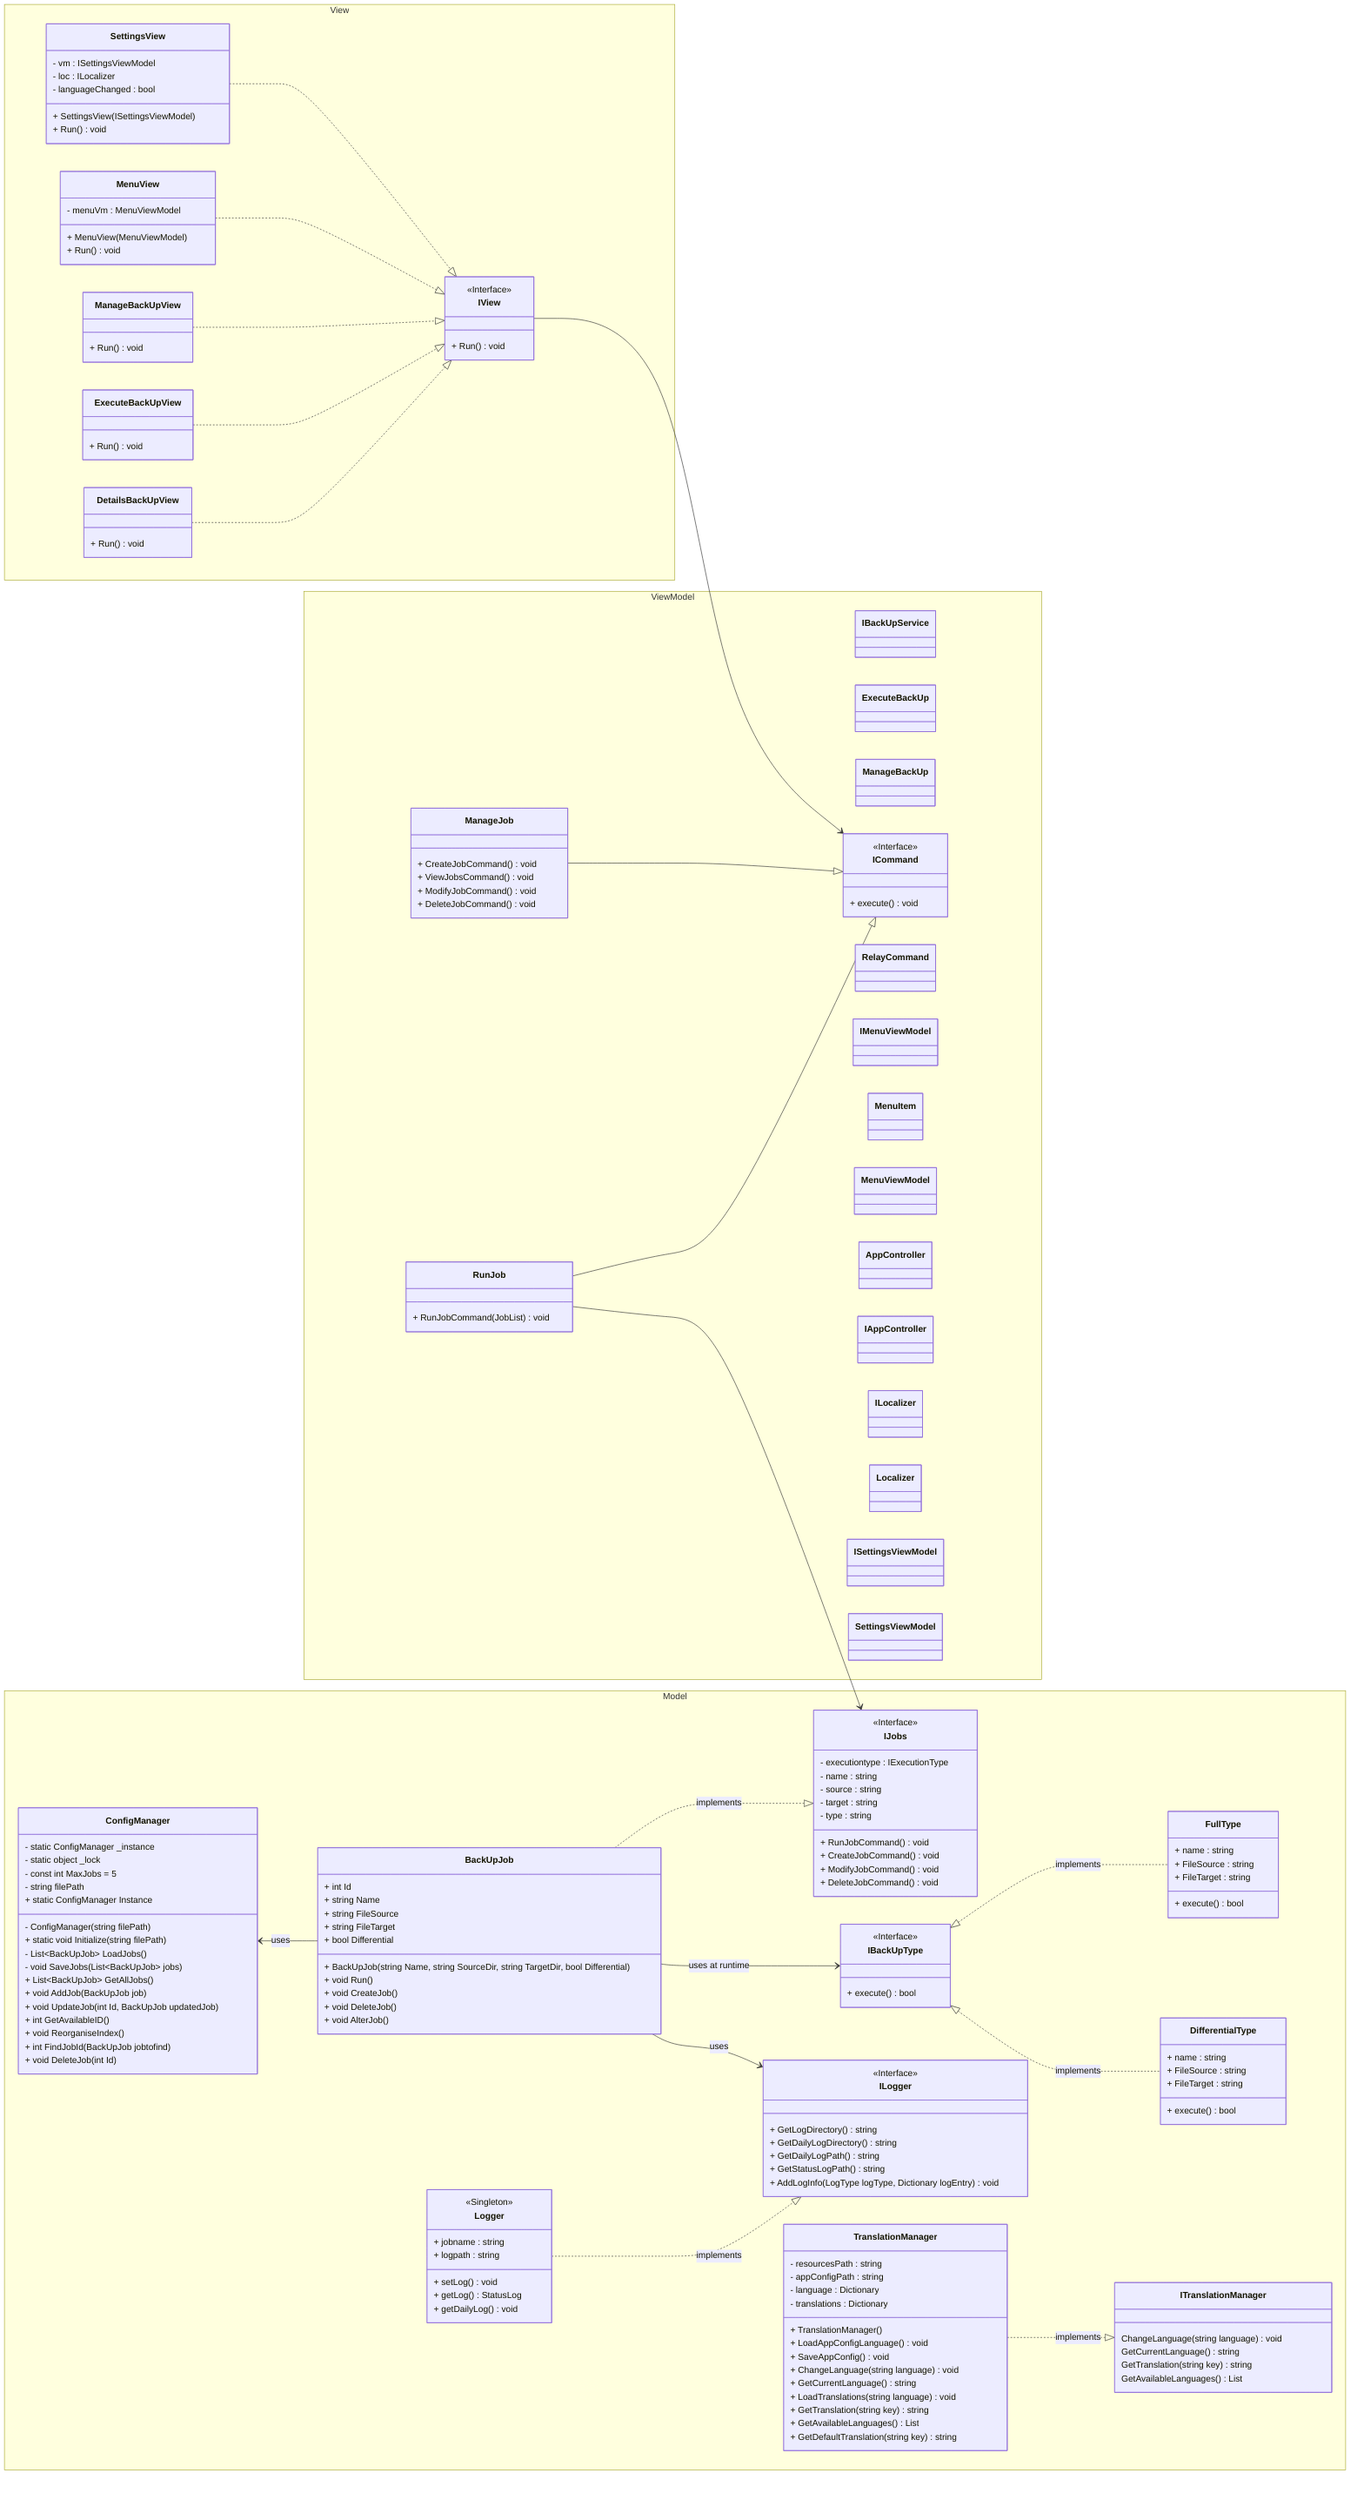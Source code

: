 classDiagram
direction LR

namespace View{

    class SettingsView{
        - vm : ISettingsViewModel
        - loc : ILocalizer
        - languageChanged : bool
        + SettingsView(ISettingsViewModel)
        + Run() void

    }

    class MenuView{
        - menuVm : MenuViewModel
        + MenuView(MenuViewModel)
        + Run() void
    }

    class ManageBackUpView{
        + Run() void
    }

    class ExecuteBackUpView{
        + Run() void
    }

    class DetailsBackUpView{
        + Run() void
    }

    class IView{
        + Run() void
    }

}

<<Interface>> IView


namespace ViewModel{

    class IBackUpService{

    }

    class ExecuteBackUp{

    }

    class ManageBackUp{

    }

    class ICommand{


    }

    class RelayCommand{

    }

    class IMenuViewModel
    class MenuItem
    class MenuViewModel
    class AppController
    class IAppController
    class ILocalizer
    class Localizer
    class ISettingsViewModel
    class SettingsViewModel



    class ManageJob{
        + CreateJobCommand() void
        + ViewJobsCommand() void
        + ModifyJobCommand() void
        + DeleteJobCommand() void
    }

    class ICommand{
        + execute() void
    }

    class RunJob{
        + RunJobCommand(JobList) void
    }
}

<<Interface>> ICommand


SettingsView ..|> IView
MenuView ..|> IView
DetailsBackUpView ..|> IView
ExecuteBackUpView ..|> IView
ManageBackUpView ..|> IView
IView --> ICommand

ManageJob --|> ICommand
RunJob --|> ICommand

namespace Model{
    class IJobs{
        - executiontype : IExecutionType
        - name : string
        - source : string
        - target : string
        - type : string
        + RunJobCommand() void
        + CreateJobCommand() void
        + ModifyJobCommand() void
        + DeleteJobCommand() void
    }

    class BackUpJob {
        + int Id
        + string Name
        + string FileSource
        + string FileTarget
        + bool Differential
        + BackUpJob(string Name, string SourceDir, string TargetDir, bool Differential)
        + void Run()
        + void CreateJob()
        + void DeleteJob()
        + void AlterJob()
    }

    class ILogger{
        + GetLogDirectory() string
        + GetDailyLogDirectory() string
        + GetDailyLogPath() string 
        + GetStatusLogPath() string
        + AddLogInfo(LogType logType, Dictionary<string, object> logEntry) void
    }
    

    class Logger{
        + jobname : string
        + logpath : string
        + setLog() void
        + getLog() StatusLog
        + getDailyLog() void
    }

    class ConfigManager {
        - static ConfigManager _instance
        - static object _lock
        - const int MaxJobs = 5
        - string filePath
        - ConfigManager(string filePath)
        + static ConfigManager Instance
        + static void Initialize(string filePath)
        - List~BackUpJob~ LoadJobs()
        - void SaveJobs(List~BackUpJob~ jobs)
        + List~BackUpJob~ GetAllJobs()
        + void AddJob(BackUpJob job)
        + void UpdateJob(int Id, BackUpJob updatedJob)
        + int GetAvailableID()
        + void ReorganiseIndex()
        + int FindJobId(BackUpJob jobtofind)
        + void DeleteJob(int Id)
    }
    
    class IBackUpType{
        + execute() bool
    }

    class DifferentialType{
        + name : string
        + FileSource : string
        + FileTarget : string
        + execute() bool
    }

    class FullType{
        + name : string
        + FileSource : string
        + FileTarget : string
        + execute() bool
    }

    class ITranslationManager{
        ChangeLanguage(string language) void
        GetCurrentLanguage() string
        GetTranslation(string key) string
        GetAvailableLanguages() List<string>
    }

    class TranslationManager{
        - resourcesPath : string
        - appConfigPath : string
        - language : Dictionary<string, string>
        - translations : Dictionary<string, string>
        + TranslationManager()
        + LoadAppConfigLanguage() void
        + SaveAppConfig() void
        + ChangeLanguage(string language) void
        + GetCurrentLanguage() string
        + LoadTranslations(string language) void
        + GetTranslation(string key) string
        + GetAvailableLanguages() List<string> 
        + GetDefaultTranslation(string key) string

    }
}

<<Interface>> IJobs
<<Interface>> ILogger
<<Singleton>> Logger
<<Interface>> IBackUpType
RunJob --> IJobs

ConfigManager <-- BackUpJob : uses
BackUpJob ..|> IJobs : implements

BackUpJob --> IBackUpType : uses at runtime
IBackUpType <|.. FullType : implements
IBackUpType <|.. DifferentialType : implements

Logger ..|> ILogger : implements 
BackUpJob --> ILogger : uses

TranslationManager ..|> ITranslationManager : implements